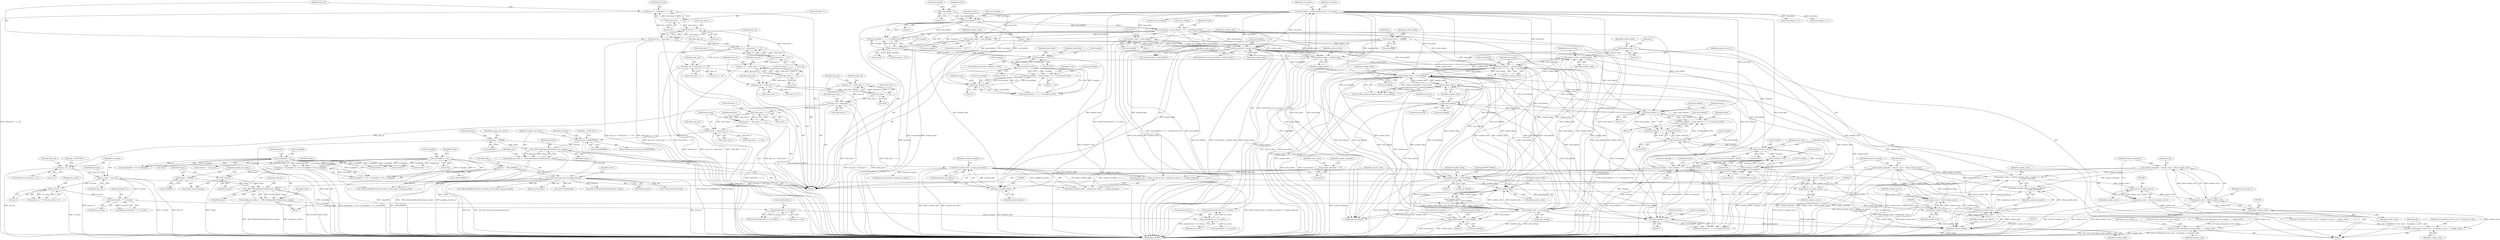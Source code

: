 digraph "0_wildmidi_660b513d99bced8783a4a5984ac2f742c74ebbdd_1@API" {
"1001086" [label="(Call,sample_remainder = sample_count_f - (float) sample_count)"];
"1001088" [label="(Call,sample_count_f - (float) sample_count)"];
"1001083" [label="(Call,(uint32_t) sample_count_f)"];
"1001072" [label="(Call,sample_count_f = (((float) smallest_delta * samples_per_delta_f)\n                              + sample_remainder))"];
"1001075" [label="(Call,(float) smallest_delta * samples_per_delta_f)"];
"1001076" [label="(Call,(float) smallest_delta)"];
"1001054" [label="(Call,!smallest_delta)"];
"1001056" [label="(Call,smallest_delta > track_delta[i])"];
"1001048" [label="(Call,!track_delta[i])"];
"1000410" [label="(Call,track_delta = malloc(sizeof(uint32_t) * no_tracks))"];
"1000412" [label="(Call,malloc(sizeof(uint32_t) * no_tracks))"];
"1000413" [label="(Call,sizeof(uint32_t) * no_tracks)"];
"1000406" [label="(Call,sizeof(uint32_t) * no_tracks)"];
"1000399" [label="(Call,sizeof(uint8_t *) * no_tracks)"];
"1000337" [label="(Call,no_tracks = tmp_val)"];
"1000325" [label="(Call,tmp_val < 1)"];
"1000316" [label="(Call,tmp_val |= *midi_data++)"];
"1000309" [label="(Call,tmp_val = *midi_data++ << 8)"];
"1000311" [label="(Call,*midi_data++ << 8)"];
"1000285" [label="(Call,tmp_val |= *midi_data++)"];
"1000278" [label="(Call,tmp_val = *midi_data++ << 8)"];
"1000280" [label="(Call,*midi_data++ << 8)"];
"1000257" [label="(Call,tmp_val |= *midi_data++)"];
"1000250" [label="(Call,tmp_val |= *midi_data++ << 8)"];
"1000243" [label="(Call,tmp_val |= *midi_data++ << 16)"];
"1000236" [label="(Call,tmp_val = *midi_data++ << 24)"];
"1000238" [label="(Call,*midi_data++ << 24)"];
"1000245" [label="(Call,*midi_data++ << 16)"];
"1000252" [label="(Call,*midi_data++ << 8)"];
"1000345" [label="(Call,no_tracks > 1)"];
"1001024" [label="(Call,track_delta[i] = (track_delta[i] << 7) + (*tracks[i] & 0x7F))"];
"1001029" [label="(Call,track_delta[i] << 7)"];
"1000754" [label="(Call,track_delta[i] -= subtract_delta)"];
"1000677" [label="(Call,subtract_delta = smallest_delta)"];
"1000661" [label="(Call,smallest_delta = track_delta[i])"];
"1000655" [label="(Call,track_delta[i] < smallest_delta)"];
"1000625" [label="(Call,track_delta[i] = (track_delta[i] << 7) + (*tracks[i] & 0x7F))"];
"1000630" [label="(Call,track_delta[i] << 7)"];
"1000588" [label="(Call,track_delta[i] = 0)"];
"1000601" [label="(Call,track_delta[i] = (track_delta[i] << 7) + (*tracks[i] & 0x7F))"];
"1000606" [label="(Call,track_delta[i] << 7)"];
"1000611" [label="(Call,*tracks[i] & 0x7F)"];
"1000594" [label="(Call,*tracks[i] > 0x7F)"];
"1000635" [label="(Call,*tracks[i] & 0x7F)"];
"1000431" [label="(Call,smallest_delta = 0xffffffff)"];
"1000672" [label="(Call,smallest_delta = track_delta[i])"];
"1001069" [label="(Call,subtract_delta = smallest_delta)"];
"1001062" [label="(Call,smallest_delta = track_delta[i])"];
"1000981" [label="(Call,track_delta[i] = (track_delta[i] << 7) + (*tracks[i] & 0x7F))"];
"1000986" [label="(Call,track_delta[i] << 7)"];
"1000768" [label="(Call,smallest_delta > track_delta[i])"];
"1000766" [label="(Call,!smallest_delta)"];
"1000731" [label="(Call,smallest_delta = 0)"];
"1000774" [label="(Call,smallest_delta = track_delta[i])"];
"1000991" [label="(Call,*tracks[i] & 0x7F)"];
"1000966" [label="(Call,*tracks[i] > 0x7f)"];
"1001034" [label="(Call,*tracks[i] & 0x7F)"];
"1001005" [label="(Call,*tracks[i] > 0x7f)"];
"1000683" [label="(Call,(float) smallest_delta * samples_per_delta_f)"];
"1000684" [label="(Call,(float) smallest_delta)"];
"1000385" [label="(Call,samples_per_delta_f = _WM_GetSamplesPerTick(divisions, tempo))"];
"1000387" [label="(Call,_WM_GetSamplesPerTick(divisions, tempo))"];
"1000373" [label="(Call,divisions & 0x00008000)"];
"1000364" [label="(Call,divisions |= *midi_data++)"];
"1000357" [label="(Call,divisions = *midi_data++ << 8)"];
"1000359" [label="(Call,*midi_data++ << 8)"];
"1000140" [label="(Call,tempo = 500000)"];
"1000950" [label="(Call,samples_per_delta_f = _WM_GetSamplesPerTick(divisions, tempo))"];
"1000952" [label="(Call,_WM_GetSamplesPerTick(divisions, tempo))"];
"1000393" [label="(Call,_WM_midi_setup_divisions(mdi,divisions))"];
"1000390" [label="(Call,mdi = _WM_initMDI())"];
"1000945" [label="(Call,!tempo)"];
"1000921" [label="(Call,tempo = (tracks[i][3] << 16) + (tracks[i][4] << 8)+ tracks[i][5])"];
"1000924" [label="(Call,tracks[i][3] << 16)"];
"1000932" [label="(Call,tracks[i][4] << 8)"];
"1000947" [label="(Call,tempo = 500000)"];
"1000694" [label="(Call,sample_remainder = sample_count_f - (float) sample_count)"];
"1000696" [label="(Call,sample_count_f - (float) sample_count)"];
"1000691" [label="(Call,(uint32_t) sample_count_f)"];
"1000680" [label="(Call,sample_count_f = (((float) smallest_delta * samples_per_delta_f) + sample_remainder))"];
"1000156" [label="(Call,sample_remainder = 0.0)"];
"1000698" [label="(Call,(float) sample_count)"];
"1000689" [label="(Call,sample_count = (uint32_t) sample_count_f)"];
"1001086" [label="(Call,sample_remainder = sample_count_f - (float) sample_count)"];
"1001090" [label="(Call,(float) sample_count)"];
"1001081" [label="(Call,sample_count = (uint32_t) sample_count_f)"];
"1001074" [label="(Call,((float) smallest_delta * samples_per_delta_f)\n                              + sample_remainder)"];
"1001093" [label="(Call,mdi->events[mdi->event_count - 1].samples_to_next += sample_count)"];
"1001106" [label="(Call,mdi->extra_info.approx_total_samples += sample_count)"];
"1000697" [label="(Identifier,sample_count_f)"];
"1000678" [label="(Identifier,subtract_delta)"];
"1000611" [label="(Call,*tracks[i] & 0x7F)"];
"1000263" [label="(Identifier,midi_size)"];
"1000780" [label="(ControlStructure,do)"];
"1000612" [label="(Call,*tracks[i])"];
"1001054" [label="(Call,!smallest_delta)"];
"1000249" [label="(Literal,16)"];
"1001005" [label="(Call,*tracks[i] > 0x7f)"];
"1000245" [label="(Call,*midi_data++ << 16)"];
"1000357" [label="(Call,divisions = *midi_data++ << 8)"];
"1000673" [label="(Identifier,smallest_delta)"];
"1000156" [label="(Call,sample_remainder = 0.0)"];
"1000393" [label="(Call,_WM_midi_setup_divisions(mdi,divisions))"];
"1001112" [label="(Identifier,sample_count)"];
"1000655" [label="(Call,track_delta[i] < smallest_delta)"];
"1000378" [label="(Identifier,__FUNCTION__)"];
"1001147" [label="(Call,_WM_SetupMidiEvent(mdi, tracks[i], track_size[i], running_event[i]))"];
"1000392" [label="(Call,_WM_initMDI())"];
"1000257" [label="(Call,tmp_val |= *midi_data++)"];
"1000250" [label="(Call,tmp_val |= *midi_data++ << 8)"];
"1000954" [label="(Identifier,tempo)"];
"1000946" [label="(Identifier,tempo)"];
"1000686" [label="(Identifier,smallest_delta)"];
"1000950" [label="(Call,samples_per_delta_f = _WM_GetSamplesPerTick(divisions, tempo))"];
"1000280" [label="(Call,*midi_data++ << 8)"];
"1000923" [label="(Call,(tracks[i][3] << 16) + (tracks[i][4] << 8)+ tracks[i][5])"];
"1000406" [label="(Call,sizeof(uint32_t) * no_tracks)"];
"1001056" [label="(Call,smallest_delta > track_delta[i])"];
"1001083" [label="(Call,(uint32_t) sample_count_f)"];
"1000266" [label="(Call,tmp_val != 6)"];
"1000682" [label="(Call,((float) smallest_delta * samples_per_delta_f) + sample_remainder)"];
"1000360" [label="(Call,*midi_data++)"];
"1000394" [label="(Identifier,mdi)"];
"1000931" [label="(Call,(tracks[i][4] << 8)+ tracks[i][5])"];
"1000654" [label="(ControlStructure,if (track_delta[i] < smallest_delta))"];
"1001527" [label="(Return,return (mdi);)"];
"1001080" [label="(Identifier,sample_remainder)"];
"1000656" [label="(Call,track_delta[i])"];
"1001085" [label="(Identifier,sample_count_f)"];
"1000291" [label="(Identifier,midi_size)"];
"1000941" [label="(Identifier,tracks)"];
"1000992" [label="(Call,*tracks[i])"];
"1000691" [label="(Call,(uint32_t) sample_count_f)"];
"1000281" [label="(Call,*midi_data++)"];
"1000625" [label="(Call,track_delta[i] = (track_delta[i] << 7) + (*tracks[i] & 0x7F))"];
"1000605" [label="(Call,(track_delta[i] << 7) + (*tracks[i] & 0x7F))"];
"1000610" [label="(Literal,7)"];
"1000407" [label="(Call,sizeof(uint32_t))"];
"1000698" [label="(Call,(float) sample_count)"];
"1000345" [label="(Call,no_tracks > 1)"];
"1000391" [label="(Identifier,mdi)"];
"1000390" [label="(Call,mdi = _WM_initMDI())"];
"1000689" [label="(Call,sample_count = (uint32_t) sample_count_f)"];
"1000398" [label="(Call,malloc(sizeof(uint8_t *) * no_tracks))"];
"1001058" [label="(Call,track_delta[i])"];
"1000312" [label="(Call,*midi_data++)"];
"1001385" [label="(Call,track_delta[i] << 7)"];
"1000410" [label="(Call,track_delta = malloc(sizeof(uint32_t) * no_tracks))"];
"1000239" [label="(Call,*midi_data++)"];
"1000966" [label="(Call,*tracks[i] > 0x7f)"];
"1000994" [label="(Identifier,tracks)"];
"1000278" [label="(Call,tmp_val = *midi_data++ << 8)"];
"1000614" [label="(Identifier,tracks)"];
"1000366" [label="(Call,*midi_data++)"];
"1000930" [label="(Literal,16)"];
"1001106" [label="(Call,mdi->extra_info.approx_total_samples += sample_count)"];
"1001049" [label="(Call,track_delta[i])"];
"1000677" [label="(Call,subtract_delta = smallest_delta)"];
"1001076" [label="(Call,(float) smallest_delta)"];
"1000327" [label="(Literal,1)"];
"1001053" [label="(Call,(!smallest_delta) || (smallest_delta > track_delta[i]))"];
"1000663" [label="(Call,track_delta[i])"];
"1001069" [label="(Call,subtract_delta = smallest_delta)"];
"1000479" [label="(Call,*midi_data++ << 24)"];
"1001029" [label="(Call,track_delta[i] << 7)"];
"1000436" [label="(Identifier,i)"];
"1000982" [label="(Call,track_delta[i])"];
"1001070" [label="(Identifier,subtract_delta)"];
"1000594" [label="(Call,*tracks[i] > 0x7F)"];
"1001342" [label="(Call,track_delta[i] << 7)"];
"1000123" [label="(Block,)"];
"1000690" [label="(Identifier,sample_count)"];
"1000674" [label="(Call,track_delta[i])"];
"1000595" [label="(Call,*tracks[i])"];
"1000603" [label="(Identifier,track_delta)"];
"1000627" [label="(Identifier,track_delta)"];
"1000974" [label="(Block,)"];
"1000374" [label="(Identifier,divisions)"];
"1001092" [label="(Identifier,sample_count)"];
"1001407" [label="(Call,(float) track_delta[i] * samples_per_delta_f)"];
"1000755" [label="(Call,track_delta[i])"];
"1000991" [label="(Call,*tracks[i] & 0x7F)"];
"1000736" [label="(Identifier,i)"];
"1001010" [label="(Literal,0x7f)"];
"1000373" [label="(Call,divisions & 0x00008000)"];
"1000732" [label="(Identifier,smallest_delta)"];
"1000693" [label="(Identifier,sample_count_f)"];
"1000243" [label="(Call,tmp_val |= *midi_data++ << 16)"];
"1001087" [label="(Identifier,sample_remainder)"];
"1001082" [label="(Identifier,sample_count)"];
"1000142" [label="(Literal,500000)"];
"1000599" [label="(Literal,0x7F)"];
"1000294" [label="(Call,tmp_val > 2)"];
"1000679" [label="(Identifier,smallest_delta)"];
"1001040" [label="(Call,tracks[i]++)"];
"1000636" [label="(Call,*tracks[i])"];
"1000687" [label="(Identifier,samples_per_delta_f)"];
"1000978" [label="(Identifier,track_size)"];
"1000925" [label="(Call,tracks[i][3])"];
"1000635" [label="(Call,*tracks[i] & 0x7F)"];
"1000286" [label="(Identifier,tmp_val)"];
"1000986" [label="(Call,track_delta[i] << 7)"];
"1000973" [label="(ControlStructure,do)"];
"1000784" [label="(Call,_WM_SetupMidiEvent(mdi, tracks[i], track_size[i], running_event[i]))"];
"1001515" [label="(Call,free(track_delta))"];
"1000339" [label="(Identifier,tmp_val)"];
"1000236" [label="(Call,tmp_val = *midi_data++ << 24)"];
"1000660" [label="(Block,)"];
"1000140" [label="(Call,tempo = 500000)"];
"1000944" [label="(ControlStructure,if (!tempo))"];
"1000418" [label="(Identifier,track_end)"];
"1001086" [label="(Call,sample_remainder = sample_count_f - (float) sample_count)"];
"1000309" [label="(Call,tmp_val = *midi_data++ << 8)"];
"1000681" [label="(Identifier,sample_count_f)"];
"1001105" [label="(Identifier,sample_count)"];
"1001107" [label="(Call,mdi->extra_info.approx_total_samples)"];
"1001097" [label="(Identifier,mdi)"];
"1001408" [label="(Call,(float) track_delta[i])"];
"1000761" [label="(Identifier,track_delta)"];
"1000364" [label="(Call,divisions |= *midi_data++)"];
"1001039" [label="(Literal,0x7F)"];
"1001533" [label="(MethodReturn,RET)"];
"1000714" [label="(Call,mdi->extra_info.approx_total_samples += sample_count)"];
"1000318" [label="(Call,*midi_data++)"];
"1000412" [label="(Call,malloc(sizeof(uint32_t) * no_tracks))"];
"1000971" [label="(Literal,0x7f)"];
"1000767" [label="(Identifier,smallest_delta)"];
"1000363" [label="(Literal,8)"];
"1000432" [label="(Identifier,smallest_delta)"];
"1000411" [label="(Identifier,track_delta)"];
"1000731" [label="(Call,smallest_delta = 0)"];
"1000359" [label="(Call,*midi_data++ << 8)"];
"1000346" [label="(Identifier,no_tracks)"];
"1001064" [label="(Call,track_delta[i])"];
"1000769" [label="(Identifier,smallest_delta)"];
"1000588" [label="(Call,track_delta[i] = 0)"];
"1001014" [label="(Identifier,track_size)"];
"1000399" [label="(Call,sizeof(uint8_t *) * no_tracks)"];
"1000284" [label="(Literal,8)"];
"1000141" [label="(Identifier,tempo)"];
"1000597" [label="(Identifier,tracks)"];
"1000343" [label="(Identifier,midi_type)"];
"1000375" [label="(Literal,0x00008000)"];
"1000933" [label="(Call,tracks[i][4])"];
"1000287" [label="(Call,*midi_data++)"];
"1000965" [label="(ControlStructure,if (*tracks[i] > 0x7f))"];
"1000259" [label="(Call,*midi_data++)"];
"1000770" [label="(Call,track_delta[i])"];
"1001529" [label="(Call,_WM_freeMDI(mdi))"];
"1000643" [label="(Identifier,tracks)"];
"1001024" [label="(Call,track_delta[i] = (track_delta[i] << 7) + (*tracks[i] & 0x7F))"];
"1001078" [label="(Identifier,smallest_delta)"];
"1000244" [label="(Identifier,tmp_val)"];
"1000237" [label="(Identifier,tmp_val)"];
"1000662" [label="(Identifier,smallest_delta)"];
"1000387" [label="(Call,_WM_GetSamplesPerTick(divisions, tempo))"];
"1000634" [label="(Literal,7)"];
"1000251" [label="(Identifier,tmp_val)"];
"1001303" [label="(Call,_WM_GetSamplesPerTick(divisions, tempo))"];
"1000630" [label="(Call,track_delta[i] << 7)"];
"1000948" [label="(Identifier,tempo)"];
"1000324" [label="(ControlStructure,if (tmp_val < 1))"];
"1001089" [label="(Identifier,sample_count_f)"];
"1000981" [label="(Call,track_delta[i] = (track_delta[i] << 7) + (*tracks[i] & 0x7F))"];
"1000589" [label="(Call,track_delta[i])"];
"1000921" [label="(Call,tempo = (tracks[i][3] << 16) + (tracks[i][4] << 8)+ tracks[i][5])"];
"1000949" [label="(Literal,500000)"];
"1000157" [label="(Identifier,sample_remainder)"];
"1001025" [label="(Call,track_delta[i])"];
"1001055" [label="(Identifier,smallest_delta)"];
"1000999" [label="(Identifier,tracks)"];
"1000370" [label="(Identifier,midi_size)"];
"1000158" [label="(Literal,0.0)"];
"1000311" [label="(Call,*midi_data++ << 8)"];
"1000773" [label="(Block,)"];
"1000774" [label="(Call,smallest_delta = track_delta[i])"];
"1000947" [label="(Call,tempo = 500000)"];
"1000413" [label="(Call,sizeof(uint32_t) * no_tracks)"];
"1000606" [label="(Call,track_delta[i] << 7)"];
"1000315" [label="(Literal,8)"];
"1000279" [label="(Identifier,tmp_val)"];
"1000317" [label="(Identifier,tmp_val)"];
"1001030" [label="(Call,track_delta[i])"];
"1000753" [label="(Block,)"];
"1000619" [label="(Identifier,tracks)"];
"1000688" [label="(Identifier,sample_remainder)"];
"1000957" [label="(Identifier,tracks)"];
"1000395" [label="(Identifier,divisions)"];
"1000256" [label="(Literal,8)"];
"1000668" [label="(ControlStructure,if (i == 0))"];
"1000358" [label="(Identifier,divisions)"];
"1000938" [label="(Literal,8)"];
"1000338" [label="(Identifier,no_tracks)"];
"1000330" [label="(Identifier,__FUNCTION__)"];
"1000322" [label="(Identifier,midi_size)"];
"1000661" [label="(Call,smallest_delta = track_delta[i])"];
"1001042" [label="(Identifier,tracks)"];
"1000783" [label="(Identifier,setup_ret)"];
"1001075" [label="(Call,(float) smallest_delta * samples_per_delta_f)"];
"1000443" [label="(Block,)"];
"1000922" [label="(Identifier,tempo)"];
"1000600" [label="(Block,)"];
"1000310" [label="(Identifier,tmp_val)"];
"1001057" [label="(Identifier,smallest_delta)"];
"1000945" [label="(Call,!tempo)"];
"1001081" [label="(Call,sample_count = (uint32_t) sample_count_f)"];
"1000775" [label="(Identifier,smallest_delta)"];
"1000987" [label="(Call,track_delta[i])"];
"1000385" [label="(Call,samples_per_delta_f = _WM_GetSamplesPerTick(divisions, tempo))"];
"1000932" [label="(Call,tracks[i][4] << 8)"];
"1000700" [label="(Identifier,sample_count)"];
"1000758" [label="(Identifier,subtract_delta)"];
"1000325" [label="(Call,tmp_val < 1)"];
"1000626" [label="(Call,track_delta[i])"];
"1000431" [label="(Call,smallest_delta = 0xffffffff)"];
"1001322" [label="(Call,*tracks[i] > 0x7f)"];
"1000728" [label="(Identifier,end_of_tracks)"];
"1000409" [label="(Identifier,no_tracks)"];
"1000253" [label="(Call,*midi_data++)"];
"1000638" [label="(Identifier,tracks)"];
"1000695" [label="(Identifier,sample_remainder)"];
"1000388" [label="(Identifier,divisions)"];
"1000592" [label="(Literal,0)"];
"1000766" [label="(Call,!smallest_delta)"];
"1000680" [label="(Call,sample_count_f = (((float) smallest_delta * samples_per_delta_f) + sample_remainder))"];
"1001063" [label="(Identifier,smallest_delta)"];
"1000920" [label="(Block,)"];
"1000246" [label="(Call,*midi_data++)"];
"1000683" [label="(Call,(float) smallest_delta * samples_per_delta_f)"];
"1000953" [label="(Identifier,divisions)"];
"1000705" [label="(Identifier,mdi)"];
"1001072" [label="(Call,sample_count_f = (((float) smallest_delta * samples_per_delta_f)\n                              + sample_remainder))"];
"1000601" [label="(Call,track_delta[i] = (track_delta[i] << 7) + (*tracks[i] & 0x7F))"];
"1000397" [label="(Identifier,tracks)"];
"1000768" [label="(Call,smallest_delta > track_delta[i])"];
"1000779" [label="(ControlStructure,continue;)"];
"1000781" [label="(Block,)"];
"1000607" [label="(Call,track_delta[i])"];
"1000765" [label="(Call,(!smallest_delta)\n                             || (smallest_delta > track_delta[i]))"];
"1000326" [label="(Identifier,tmp_val)"];
"1001006" [label="(Call,*tracks[i])"];
"1000386" [label="(Identifier,samples_per_delta_f)"];
"1001034" [label="(Call,*tracks[i] & 0x7F)"];
"1001033" [label="(Literal,7)"];
"1000433" [label="(Literal,0xffffffff)"];
"1001071" [label="(Identifier,smallest_delta)"];
"1001035" [label="(Call,*tracks[i])"];
"1000365" [label="(Identifier,divisions)"];
"1000696" [label="(Call,sample_count_f - (float) sample_count)"];
"1000730" [label="(Block,)"];
"1001061" [label="(Block,)"];
"1000416" [label="(Identifier,no_tracks)"];
"1000924" [label="(Call,tracks[i][3] << 16)"];
"1000754" [label="(Call,track_delta[i] -= subtract_delta)"];
"1000967" [label="(Call,*tracks[i])"];
"1001448" [label="(Call,smallest_delta = track_delta[i])"];
"1000616" [label="(Literal,0x7F)"];
"1000935" [label="(Identifier,tracks)"];
"1000672" [label="(Call,smallest_delta = track_delta[i])"];
"1000402" [label="(Identifier,no_tracks)"];
"1001067" [label="(JumpTarget,NEXT_TRACK:)"];
"1000990" [label="(Literal,7)"];
"1000776" [label="(Call,track_delta[i])"];
"1000884" [label="(Call,tracks[i] += 3)"];
"1000955" [label="(Call,tracks[i] += setup_ret)"];
"1001079" [label="(Identifier,samples_per_delta_f)"];
"1000701" [label="(Call,mdi->events[mdi->event_count - 1].samples_to_next += sample_count)"];
"1000242" [label="(Literal,24)"];
"1001090" [label="(Call,(float) sample_count)"];
"1000602" [label="(Call,track_delta[i])"];
"1001088" [label="(Call,sample_count_f - (float) sample_count)"];
"1001109" [label="(Identifier,mdi)"];
"1001073" [label="(Identifier,sample_count_f)"];
"1001094" [label="(Call,mdi->events[mdi->event_count - 1].samples_to_next)"];
"1000258" [label="(Identifier,tmp_val)"];
"1000593" [label="(ControlStructure,while (*tracks[i] > 0x7F))"];
"1000389" [label="(Identifier,tempo)"];
"1000951" [label="(Identifier,samples_per_delta_f)"];
"1000372" [label="(ControlStructure,if (divisions & 0x00008000))"];
"1001028" [label="(Call,(track_delta[i] << 7) + (*tracks[i] & 0x7F))"];
"1000694" [label="(Call,sample_remainder = sample_count_f - (float) sample_count)"];
"1001508" [label="(Call,_WM_ResetToStart(mdi))"];
"1000341" [label="(Call,(midi_type == 0) && (no_tracks > 1))"];
"1000631" [label="(Call,track_delta[i])"];
"1000161" [label="(Identifier,sysex_store)"];
"1001093" [label="(Call,mdi->events[mdi->event_count - 1].samples_to_next += sample_count)"];
"1000952" [label="(Call,_WM_GetSamplesPerTick(divisions, tempo))"];
"1000238" [label="(Call,*midi_data++ << 24)"];
"1000733" [label="(Literal,0)"];
"1000400" [label="(Call,sizeof(uint8_t *))"];
"1000337" [label="(Call,no_tracks = tmp_val)"];
"1000347" [label="(Literal,1)"];
"1001062" [label="(Call,smallest_delta = track_delta[i])"];
"1000442" [label="(Identifier,i)"];
"1000985" [label="(Call,(track_delta[i] << 7) + (*tracks[i] & 0x7F))"];
"1000145" [label="(Identifier,samples_per_delta_f)"];
"1000414" [label="(Call,sizeof(uint32_t))"];
"1000316" [label="(Call,tmp_val |= *midi_data++)"];
"1000285" [label="(Call,tmp_val |= *midi_data++)"];
"1000252" [label="(Call,*midi_data++ << 8)"];
"1001048" [label="(Call,!track_delta[i])"];
"1000997" [label="(Call,tracks[i]++)"];
"1001074" [label="(Call,((float) smallest_delta * samples_per_delta_f)\n                              + sample_remainder)"];
"1001037" [label="(Identifier,tracks)"];
"1000684" [label="(Call,(float) smallest_delta)"];
"1000640" [label="(Literal,0x7F)"];
"1000996" [label="(Literal,0x7F)"];
"1000629" [label="(Call,(track_delta[i] << 7) + (*tracks[i] & 0x7F))"];
"1000420" [label="(Call,sizeof(uint8_t) * no_tracks)"];
"1000659" [label="(Identifier,smallest_delta)"];
"1000405" [label="(Call,malloc(sizeof(uint32_t) * no_tracks))"];
"1001086" -> "1000730"  [label="AST: "];
"1001086" -> "1001088"  [label="CFG: "];
"1001087" -> "1001086"  [label="AST: "];
"1001088" -> "1001086"  [label="AST: "];
"1001097" -> "1001086"  [label="CFG: "];
"1001086" -> "1001533"  [label="DDG: sample_remainder"];
"1001086" -> "1001533"  [label="DDG: sample_count_f - (float) sample_count"];
"1001086" -> "1001072"  [label="DDG: sample_remainder"];
"1001086" -> "1001074"  [label="DDG: sample_remainder"];
"1001088" -> "1001086"  [label="DDG: sample_count_f"];
"1001088" -> "1001086"  [label="DDG: (float) sample_count"];
"1001088" -> "1001090"  [label="CFG: "];
"1001089" -> "1001088"  [label="AST: "];
"1001090" -> "1001088"  [label="AST: "];
"1001088" -> "1001533"  [label="DDG: sample_count_f"];
"1001088" -> "1001533"  [label="DDG: (float) sample_count"];
"1001083" -> "1001088"  [label="DDG: sample_count_f"];
"1001090" -> "1001088"  [label="DDG: sample_count"];
"1001083" -> "1001081"  [label="AST: "];
"1001083" -> "1001085"  [label="CFG: "];
"1001084" -> "1001083"  [label="AST: "];
"1001085" -> "1001083"  [label="AST: "];
"1001081" -> "1001083"  [label="CFG: "];
"1001083" -> "1001081"  [label="DDG: sample_count_f"];
"1001072" -> "1001083"  [label="DDG: sample_count_f"];
"1001072" -> "1000730"  [label="AST: "];
"1001072" -> "1001074"  [label="CFG: "];
"1001073" -> "1001072"  [label="AST: "];
"1001074" -> "1001072"  [label="AST: "];
"1001082" -> "1001072"  [label="CFG: "];
"1001072" -> "1001533"  [label="DDG: ((float) smallest_delta * samples_per_delta_f)\n                              + sample_remainder"];
"1001075" -> "1001072"  [label="DDG: (float) smallest_delta"];
"1001075" -> "1001072"  [label="DDG: samples_per_delta_f"];
"1000694" -> "1001072"  [label="DDG: sample_remainder"];
"1001075" -> "1001074"  [label="AST: "];
"1001075" -> "1001079"  [label="CFG: "];
"1001076" -> "1001075"  [label="AST: "];
"1001079" -> "1001075"  [label="AST: "];
"1001080" -> "1001075"  [label="CFG: "];
"1001075" -> "1001533"  [label="DDG: (float) smallest_delta"];
"1001075" -> "1001533"  [label="DDG: samples_per_delta_f"];
"1001075" -> "1001074"  [label="DDG: (float) smallest_delta"];
"1001075" -> "1001074"  [label="DDG: samples_per_delta_f"];
"1001076" -> "1001075"  [label="DDG: smallest_delta"];
"1000683" -> "1001075"  [label="DDG: samples_per_delta_f"];
"1000950" -> "1001075"  [label="DDG: samples_per_delta_f"];
"1001076" -> "1001078"  [label="CFG: "];
"1001077" -> "1001076"  [label="AST: "];
"1001078" -> "1001076"  [label="AST: "];
"1001079" -> "1001076"  [label="CFG: "];
"1001076" -> "1001533"  [label="DDG: smallest_delta"];
"1001054" -> "1001076"  [label="DDG: smallest_delta"];
"1001056" -> "1001076"  [label="DDG: smallest_delta"];
"1001062" -> "1001076"  [label="DDG: smallest_delta"];
"1000731" -> "1001076"  [label="DDG: smallest_delta"];
"1000774" -> "1001076"  [label="DDG: smallest_delta"];
"1000766" -> "1001076"  [label="DDG: smallest_delta"];
"1000768" -> "1001076"  [label="DDG: smallest_delta"];
"1001054" -> "1001053"  [label="AST: "];
"1001054" -> "1001055"  [label="CFG: "];
"1001055" -> "1001054"  [label="AST: "];
"1001057" -> "1001054"  [label="CFG: "];
"1001053" -> "1001054"  [label="CFG: "];
"1001054" -> "1001533"  [label="DDG: smallest_delta"];
"1001054" -> "1000766"  [label="DDG: smallest_delta"];
"1001054" -> "1001053"  [label="DDG: smallest_delta"];
"1001056" -> "1001054"  [label="DDG: smallest_delta"];
"1001062" -> "1001054"  [label="DDG: smallest_delta"];
"1000731" -> "1001054"  [label="DDG: smallest_delta"];
"1000774" -> "1001054"  [label="DDG: smallest_delta"];
"1000766" -> "1001054"  [label="DDG: smallest_delta"];
"1000768" -> "1001054"  [label="DDG: smallest_delta"];
"1001054" -> "1001056"  [label="DDG: smallest_delta"];
"1001054" -> "1001069"  [label="DDG: smallest_delta"];
"1001056" -> "1001053"  [label="AST: "];
"1001056" -> "1001058"  [label="CFG: "];
"1001057" -> "1001056"  [label="AST: "];
"1001058" -> "1001056"  [label="AST: "];
"1001053" -> "1001056"  [label="CFG: "];
"1001056" -> "1001533"  [label="DDG: smallest_delta"];
"1001056" -> "1001533"  [label="DDG: track_delta[i]"];
"1001056" -> "1000754"  [label="DDG: track_delta[i]"];
"1001056" -> "1000766"  [label="DDG: smallest_delta"];
"1001056" -> "1000986"  [label="DDG: track_delta[i]"];
"1001056" -> "1001029"  [label="DDG: track_delta[i]"];
"1001056" -> "1001053"  [label="DDG: smallest_delta"];
"1001056" -> "1001053"  [label="DDG: track_delta[i]"];
"1001048" -> "1001056"  [label="DDG: track_delta[i]"];
"1000754" -> "1001056"  [label="DDG: track_delta[i]"];
"1000655" -> "1001056"  [label="DDG: track_delta[i]"];
"1000625" -> "1001056"  [label="DDG: track_delta[i]"];
"1000410" -> "1001056"  [label="DDG: track_delta"];
"1000981" -> "1001056"  [label="DDG: track_delta[i]"];
"1000768" -> "1001056"  [label="DDG: track_delta[i]"];
"1001056" -> "1001062"  [label="DDG: track_delta[i]"];
"1001056" -> "1001069"  [label="DDG: smallest_delta"];
"1001056" -> "1001515"  [label="DDG: track_delta[i]"];
"1001048" -> "1000780"  [label="AST: "];
"1001048" -> "1001049"  [label="CFG: "];
"1001049" -> "1001048"  [label="AST: "];
"1000783" -> "1001048"  [label="CFG: "];
"1001055" -> "1001048"  [label="CFG: "];
"1001048" -> "1001533"  [label="DDG: track_delta[i]"];
"1001048" -> "1001533"  [label="DDG: !track_delta[i]"];
"1001048" -> "1000754"  [label="DDG: track_delta[i]"];
"1001048" -> "1000986"  [label="DDG: track_delta[i]"];
"1001048" -> "1001029"  [label="DDG: track_delta[i]"];
"1000410" -> "1001048"  [label="DDG: track_delta"];
"1001024" -> "1001048"  [label="DDG: track_delta[i]"];
"1001048" -> "1001062"  [label="DDG: track_delta[i]"];
"1001048" -> "1001515"  [label="DDG: track_delta[i]"];
"1000410" -> "1000123"  [label="AST: "];
"1000410" -> "1000412"  [label="CFG: "];
"1000411" -> "1000410"  [label="AST: "];
"1000412" -> "1000410"  [label="AST: "];
"1000418" -> "1000410"  [label="CFG: "];
"1000410" -> "1001533"  [label="DDG: malloc(sizeof(uint32_t) * no_tracks)"];
"1000412" -> "1000410"  [label="DDG: sizeof(uint32_t) * no_tracks"];
"1000410" -> "1000606"  [label="DDG: track_delta"];
"1000410" -> "1000630"  [label="DDG: track_delta"];
"1000410" -> "1000655"  [label="DDG: track_delta"];
"1000410" -> "1000661"  [label="DDG: track_delta"];
"1000410" -> "1000672"  [label="DDG: track_delta"];
"1000410" -> "1000754"  [label="DDG: track_delta"];
"1000410" -> "1000768"  [label="DDG: track_delta"];
"1000410" -> "1000774"  [label="DDG: track_delta"];
"1000410" -> "1000986"  [label="DDG: track_delta"];
"1000410" -> "1001029"  [label="DDG: track_delta"];
"1000410" -> "1001062"  [label="DDG: track_delta"];
"1000410" -> "1001342"  [label="DDG: track_delta"];
"1000410" -> "1001385"  [label="DDG: track_delta"];
"1000410" -> "1001408"  [label="DDG: track_delta"];
"1000410" -> "1001448"  [label="DDG: track_delta"];
"1000410" -> "1001515"  [label="DDG: track_delta"];
"1000412" -> "1000413"  [label="CFG: "];
"1000413" -> "1000412"  [label="AST: "];
"1000412" -> "1001533"  [label="DDG: sizeof(uint32_t) * no_tracks"];
"1000413" -> "1000412"  [label="DDG: no_tracks"];
"1000413" -> "1000416"  [label="CFG: "];
"1000414" -> "1000413"  [label="AST: "];
"1000416" -> "1000413"  [label="AST: "];
"1000406" -> "1000413"  [label="DDG: no_tracks"];
"1000413" -> "1000420"  [label="DDG: no_tracks"];
"1000406" -> "1000405"  [label="AST: "];
"1000406" -> "1000409"  [label="CFG: "];
"1000407" -> "1000406"  [label="AST: "];
"1000409" -> "1000406"  [label="AST: "];
"1000405" -> "1000406"  [label="CFG: "];
"1000406" -> "1000405"  [label="DDG: no_tracks"];
"1000399" -> "1000406"  [label="DDG: no_tracks"];
"1000399" -> "1000398"  [label="AST: "];
"1000399" -> "1000402"  [label="CFG: "];
"1000400" -> "1000399"  [label="AST: "];
"1000402" -> "1000399"  [label="AST: "];
"1000398" -> "1000399"  [label="CFG: "];
"1000399" -> "1000398"  [label="DDG: no_tracks"];
"1000337" -> "1000399"  [label="DDG: no_tracks"];
"1000345" -> "1000399"  [label="DDG: no_tracks"];
"1000337" -> "1000123"  [label="AST: "];
"1000337" -> "1000339"  [label="CFG: "];
"1000338" -> "1000337"  [label="AST: "];
"1000339" -> "1000337"  [label="AST: "];
"1000343" -> "1000337"  [label="CFG: "];
"1000337" -> "1001533"  [label="DDG: tmp_val"];
"1000337" -> "1001533"  [label="DDG: no_tracks"];
"1000325" -> "1000337"  [label="DDG: tmp_val"];
"1000337" -> "1000345"  [label="DDG: no_tracks"];
"1000325" -> "1000324"  [label="AST: "];
"1000325" -> "1000327"  [label="CFG: "];
"1000326" -> "1000325"  [label="AST: "];
"1000327" -> "1000325"  [label="AST: "];
"1000330" -> "1000325"  [label="CFG: "];
"1000338" -> "1000325"  [label="CFG: "];
"1000325" -> "1001533"  [label="DDG: tmp_val"];
"1000325" -> "1001533"  [label="DDG: tmp_val < 1"];
"1000316" -> "1000325"  [label="DDG: tmp_val"];
"1000316" -> "1000123"  [label="AST: "];
"1000316" -> "1000318"  [label="CFG: "];
"1000317" -> "1000316"  [label="AST: "];
"1000318" -> "1000316"  [label="AST: "];
"1000322" -> "1000316"  [label="CFG: "];
"1000316" -> "1001533"  [label="DDG: *midi_data++"];
"1000316" -> "1001533"  [label="DDG: tmp_val |= *midi_data++"];
"1000309" -> "1000316"  [label="DDG: tmp_val"];
"1000311" -> "1000316"  [label="DDG: *midi_data++"];
"1000316" -> "1000359"  [label="DDG: *midi_data++"];
"1000309" -> "1000123"  [label="AST: "];
"1000309" -> "1000311"  [label="CFG: "];
"1000310" -> "1000309"  [label="AST: "];
"1000311" -> "1000309"  [label="AST: "];
"1000317" -> "1000309"  [label="CFG: "];
"1000309" -> "1001533"  [label="DDG: *midi_data++ << 8"];
"1000311" -> "1000309"  [label="DDG: *midi_data++"];
"1000311" -> "1000309"  [label="DDG: 8"];
"1000311" -> "1000315"  [label="CFG: "];
"1000312" -> "1000311"  [label="AST: "];
"1000315" -> "1000311"  [label="AST: "];
"1000285" -> "1000311"  [label="DDG: *midi_data++"];
"1000285" -> "1000123"  [label="AST: "];
"1000285" -> "1000287"  [label="CFG: "];
"1000286" -> "1000285"  [label="AST: "];
"1000287" -> "1000285"  [label="AST: "];
"1000291" -> "1000285"  [label="CFG: "];
"1000285" -> "1001533"  [label="DDG: tmp_val |= *midi_data++"];
"1000285" -> "1001533"  [label="DDG: *midi_data++"];
"1000278" -> "1000285"  [label="DDG: tmp_val"];
"1000280" -> "1000285"  [label="DDG: *midi_data++"];
"1000285" -> "1000294"  [label="DDG: tmp_val"];
"1000278" -> "1000123"  [label="AST: "];
"1000278" -> "1000280"  [label="CFG: "];
"1000279" -> "1000278"  [label="AST: "];
"1000280" -> "1000278"  [label="AST: "];
"1000286" -> "1000278"  [label="CFG: "];
"1000278" -> "1001533"  [label="DDG: *midi_data++ << 8"];
"1000280" -> "1000278"  [label="DDG: *midi_data++"];
"1000280" -> "1000278"  [label="DDG: 8"];
"1000280" -> "1000284"  [label="CFG: "];
"1000281" -> "1000280"  [label="AST: "];
"1000284" -> "1000280"  [label="AST: "];
"1000257" -> "1000280"  [label="DDG: *midi_data++"];
"1000257" -> "1000123"  [label="AST: "];
"1000257" -> "1000259"  [label="CFG: "];
"1000258" -> "1000257"  [label="AST: "];
"1000259" -> "1000257"  [label="AST: "];
"1000263" -> "1000257"  [label="CFG: "];
"1000257" -> "1001533"  [label="DDG: *midi_data++"];
"1000257" -> "1001533"  [label="DDG: tmp_val |= *midi_data++"];
"1000250" -> "1000257"  [label="DDG: tmp_val"];
"1000252" -> "1000257"  [label="DDG: *midi_data++"];
"1000257" -> "1000266"  [label="DDG: tmp_val"];
"1000250" -> "1000123"  [label="AST: "];
"1000250" -> "1000252"  [label="CFG: "];
"1000251" -> "1000250"  [label="AST: "];
"1000252" -> "1000250"  [label="AST: "];
"1000258" -> "1000250"  [label="CFG: "];
"1000250" -> "1001533"  [label="DDG: *midi_data++ << 8"];
"1000250" -> "1001533"  [label="DDG: tmp_val |= *midi_data++ << 8"];
"1000243" -> "1000250"  [label="DDG: tmp_val"];
"1000252" -> "1000250"  [label="DDG: *midi_data++"];
"1000252" -> "1000250"  [label="DDG: 8"];
"1000243" -> "1000123"  [label="AST: "];
"1000243" -> "1000245"  [label="CFG: "];
"1000244" -> "1000243"  [label="AST: "];
"1000245" -> "1000243"  [label="AST: "];
"1000251" -> "1000243"  [label="CFG: "];
"1000243" -> "1001533"  [label="DDG: *midi_data++ << 16"];
"1000243" -> "1001533"  [label="DDG: tmp_val |= *midi_data++ << 16"];
"1000236" -> "1000243"  [label="DDG: tmp_val"];
"1000245" -> "1000243"  [label="DDG: *midi_data++"];
"1000245" -> "1000243"  [label="DDG: 16"];
"1000236" -> "1000123"  [label="AST: "];
"1000236" -> "1000238"  [label="CFG: "];
"1000237" -> "1000236"  [label="AST: "];
"1000238" -> "1000236"  [label="AST: "];
"1000244" -> "1000236"  [label="CFG: "];
"1000236" -> "1001533"  [label="DDG: *midi_data++ << 24"];
"1000238" -> "1000236"  [label="DDG: *midi_data++"];
"1000238" -> "1000236"  [label="DDG: 24"];
"1000238" -> "1000242"  [label="CFG: "];
"1000239" -> "1000238"  [label="AST: "];
"1000242" -> "1000238"  [label="AST: "];
"1000238" -> "1000245"  [label="DDG: *midi_data++"];
"1000245" -> "1000249"  [label="CFG: "];
"1000246" -> "1000245"  [label="AST: "];
"1000249" -> "1000245"  [label="AST: "];
"1000245" -> "1000252"  [label="DDG: *midi_data++"];
"1000252" -> "1000256"  [label="CFG: "];
"1000253" -> "1000252"  [label="AST: "];
"1000256" -> "1000252"  [label="AST: "];
"1000345" -> "1000341"  [label="AST: "];
"1000345" -> "1000347"  [label="CFG: "];
"1000346" -> "1000345"  [label="AST: "];
"1000347" -> "1000345"  [label="AST: "];
"1000341" -> "1000345"  [label="CFG: "];
"1000345" -> "1001533"  [label="DDG: no_tracks"];
"1000345" -> "1000341"  [label="DDG: no_tracks"];
"1000345" -> "1000341"  [label="DDG: 1"];
"1001024" -> "1000781"  [label="AST: "];
"1001024" -> "1001028"  [label="CFG: "];
"1001025" -> "1001024"  [label="AST: "];
"1001028" -> "1001024"  [label="AST: "];
"1001042" -> "1001024"  [label="CFG: "];
"1001024" -> "1001533"  [label="DDG: (track_delta[i] << 7) + (*tracks[i] & 0x7F)"];
"1001029" -> "1001024"  [label="DDG: track_delta[i]"];
"1001029" -> "1001024"  [label="DDG: 7"];
"1001034" -> "1001024"  [label="DDG: *tracks[i]"];
"1001034" -> "1001024"  [label="DDG: 0x7F"];
"1001029" -> "1001028"  [label="AST: "];
"1001029" -> "1001033"  [label="CFG: "];
"1001030" -> "1001029"  [label="AST: "];
"1001033" -> "1001029"  [label="AST: "];
"1001037" -> "1001029"  [label="CFG: "];
"1001029" -> "1001028"  [label="DDG: track_delta[i]"];
"1001029" -> "1001028"  [label="DDG: 7"];
"1000754" -> "1001029"  [label="DDG: track_delta[i]"];
"1000655" -> "1001029"  [label="DDG: track_delta[i]"];
"1000625" -> "1001029"  [label="DDG: track_delta[i]"];
"1000981" -> "1001029"  [label="DDG: track_delta[i]"];
"1000768" -> "1001029"  [label="DDG: track_delta[i]"];
"1000754" -> "1000753"  [label="AST: "];
"1000754" -> "1000758"  [label="CFG: "];
"1000755" -> "1000754"  [label="AST: "];
"1000758" -> "1000754"  [label="AST: "];
"1000761" -> "1000754"  [label="CFG: "];
"1000754" -> "1001533"  [label="DDG: subtract_delta"];
"1000754" -> "1001533"  [label="DDG: track_delta[i]"];
"1000677" -> "1000754"  [label="DDG: subtract_delta"];
"1001069" -> "1000754"  [label="DDG: subtract_delta"];
"1000655" -> "1000754"  [label="DDG: track_delta[i]"];
"1000625" -> "1000754"  [label="DDG: track_delta[i]"];
"1000981" -> "1000754"  [label="DDG: track_delta[i]"];
"1000768" -> "1000754"  [label="DDG: track_delta[i]"];
"1000754" -> "1000768"  [label="DDG: track_delta[i]"];
"1000754" -> "1000774"  [label="DDG: track_delta[i]"];
"1000754" -> "1000986"  [label="DDG: track_delta[i]"];
"1000754" -> "1001062"  [label="DDG: track_delta[i]"];
"1000754" -> "1001515"  [label="DDG: track_delta[i]"];
"1000677" -> "1000123"  [label="AST: "];
"1000677" -> "1000679"  [label="CFG: "];
"1000678" -> "1000677"  [label="AST: "];
"1000679" -> "1000677"  [label="AST: "];
"1000681" -> "1000677"  [label="CFG: "];
"1000677" -> "1001533"  [label="DDG: subtract_delta"];
"1000661" -> "1000677"  [label="DDG: smallest_delta"];
"1000431" -> "1000677"  [label="DDG: smallest_delta"];
"1000655" -> "1000677"  [label="DDG: smallest_delta"];
"1000672" -> "1000677"  [label="DDG: smallest_delta"];
"1000661" -> "1000660"  [label="AST: "];
"1000661" -> "1000663"  [label="CFG: "];
"1000662" -> "1000661"  [label="AST: "];
"1000663" -> "1000661"  [label="AST: "];
"1000442" -> "1000661"  [label="CFG: "];
"1000661" -> "1001533"  [label="DDG: track_delta[i]"];
"1000661" -> "1001533"  [label="DDG: smallest_delta"];
"1000661" -> "1000655"  [label="DDG: smallest_delta"];
"1000655" -> "1000661"  [label="DDG: track_delta[i]"];
"1000661" -> "1000684"  [label="DDG: smallest_delta"];
"1000655" -> "1000654"  [label="AST: "];
"1000655" -> "1000659"  [label="CFG: "];
"1000656" -> "1000655"  [label="AST: "];
"1000659" -> "1000655"  [label="AST: "];
"1000662" -> "1000655"  [label="CFG: "];
"1000442" -> "1000655"  [label="CFG: "];
"1000655" -> "1001533"  [label="DDG: track_delta[i]"];
"1000655" -> "1001533"  [label="DDG: track_delta[i] < smallest_delta"];
"1000655" -> "1001533"  [label="DDG: smallest_delta"];
"1000625" -> "1000655"  [label="DDG: track_delta[i]"];
"1000431" -> "1000655"  [label="DDG: smallest_delta"];
"1000672" -> "1000655"  [label="DDG: smallest_delta"];
"1000655" -> "1000684"  [label="DDG: smallest_delta"];
"1000655" -> "1000986"  [label="DDG: track_delta[i]"];
"1000655" -> "1001062"  [label="DDG: track_delta[i]"];
"1000655" -> "1001448"  [label="DDG: track_delta[i]"];
"1000655" -> "1001515"  [label="DDG: track_delta[i]"];
"1000625" -> "1000443"  [label="AST: "];
"1000625" -> "1000629"  [label="CFG: "];
"1000626" -> "1000625"  [label="AST: "];
"1000629" -> "1000625"  [label="AST: "];
"1000643" -> "1000625"  [label="CFG: "];
"1000625" -> "1001533"  [label="DDG: (track_delta[i] << 7) + (*tracks[i] & 0x7F)"];
"1000625" -> "1001533"  [label="DDG: track_delta[i]"];
"1000630" -> "1000625"  [label="DDG: track_delta[i]"];
"1000630" -> "1000625"  [label="DDG: 7"];
"1000635" -> "1000625"  [label="DDG: *tracks[i]"];
"1000635" -> "1000625"  [label="DDG: 0x7F"];
"1000625" -> "1000672"  [label="DDG: track_delta[i]"];
"1000625" -> "1000986"  [label="DDG: track_delta[i]"];
"1000625" -> "1001062"  [label="DDG: track_delta[i]"];
"1000625" -> "1001448"  [label="DDG: track_delta[i]"];
"1000625" -> "1001515"  [label="DDG: track_delta[i]"];
"1000630" -> "1000629"  [label="AST: "];
"1000630" -> "1000634"  [label="CFG: "];
"1000631" -> "1000630"  [label="AST: "];
"1000634" -> "1000630"  [label="AST: "];
"1000638" -> "1000630"  [label="CFG: "];
"1000630" -> "1000629"  [label="DDG: track_delta[i]"];
"1000630" -> "1000629"  [label="DDG: 7"];
"1000588" -> "1000630"  [label="DDG: track_delta[i]"];
"1000601" -> "1000630"  [label="DDG: track_delta[i]"];
"1000588" -> "1000443"  [label="AST: "];
"1000588" -> "1000592"  [label="CFG: "];
"1000589" -> "1000588"  [label="AST: "];
"1000592" -> "1000588"  [label="AST: "];
"1000597" -> "1000588"  [label="CFG: "];
"1000588" -> "1000606"  [label="DDG: track_delta[i]"];
"1000601" -> "1000600"  [label="AST: "];
"1000601" -> "1000605"  [label="CFG: "];
"1000602" -> "1000601"  [label="AST: "];
"1000605" -> "1000601"  [label="AST: "];
"1000619" -> "1000601"  [label="CFG: "];
"1000606" -> "1000601"  [label="DDG: track_delta[i]"];
"1000606" -> "1000601"  [label="DDG: 7"];
"1000611" -> "1000601"  [label="DDG: *tracks[i]"];
"1000611" -> "1000601"  [label="DDG: 0x7F"];
"1000601" -> "1000606"  [label="DDG: track_delta[i]"];
"1000606" -> "1000605"  [label="AST: "];
"1000606" -> "1000610"  [label="CFG: "];
"1000607" -> "1000606"  [label="AST: "];
"1000610" -> "1000606"  [label="AST: "];
"1000614" -> "1000606"  [label="CFG: "];
"1000606" -> "1000605"  [label="DDG: track_delta[i]"];
"1000606" -> "1000605"  [label="DDG: 7"];
"1000611" -> "1000605"  [label="AST: "];
"1000611" -> "1000616"  [label="CFG: "];
"1000612" -> "1000611"  [label="AST: "];
"1000616" -> "1000611"  [label="AST: "];
"1000605" -> "1000611"  [label="CFG: "];
"1000611" -> "1000594"  [label="DDG: *tracks[i]"];
"1000611" -> "1000605"  [label="DDG: *tracks[i]"];
"1000611" -> "1000605"  [label="DDG: 0x7F"];
"1000594" -> "1000611"  [label="DDG: *tracks[i]"];
"1000594" -> "1000593"  [label="AST: "];
"1000594" -> "1000599"  [label="CFG: "];
"1000595" -> "1000594"  [label="AST: "];
"1000599" -> "1000594"  [label="AST: "];
"1000603" -> "1000594"  [label="CFG: "];
"1000627" -> "1000594"  [label="CFG: "];
"1000594" -> "1001533"  [label="DDG: *tracks[i] > 0x7F"];
"1000635" -> "1000594"  [label="DDG: *tracks[i]"];
"1000594" -> "1000635"  [label="DDG: *tracks[i]"];
"1000635" -> "1000629"  [label="AST: "];
"1000635" -> "1000640"  [label="CFG: "];
"1000636" -> "1000635"  [label="AST: "];
"1000640" -> "1000635"  [label="AST: "];
"1000629" -> "1000635"  [label="CFG: "];
"1000635" -> "1001533"  [label="DDG: *tracks[i]"];
"1000635" -> "1000629"  [label="DDG: *tracks[i]"];
"1000635" -> "1000629"  [label="DDG: 0x7F"];
"1000635" -> "1000966"  [label="DDG: *tracks[i]"];
"1000635" -> "1001322"  [label="DDG: *tracks[i]"];
"1000431" -> "1000123"  [label="AST: "];
"1000431" -> "1000433"  [label="CFG: "];
"1000432" -> "1000431"  [label="AST: "];
"1000433" -> "1000431"  [label="AST: "];
"1000436" -> "1000431"  [label="CFG: "];
"1000431" -> "1001533"  [label="DDG: smallest_delta"];
"1000431" -> "1000684"  [label="DDG: smallest_delta"];
"1000672" -> "1000668"  [label="AST: "];
"1000672" -> "1000674"  [label="CFG: "];
"1000673" -> "1000672"  [label="AST: "];
"1000674" -> "1000672"  [label="AST: "];
"1000442" -> "1000672"  [label="CFG: "];
"1000672" -> "1001533"  [label="DDG: track_delta[i]"];
"1000672" -> "1001533"  [label="DDG: smallest_delta"];
"1000672" -> "1000684"  [label="DDG: smallest_delta"];
"1001069" -> "1000730"  [label="AST: "];
"1001069" -> "1001071"  [label="CFG: "];
"1001070" -> "1001069"  [label="AST: "];
"1001071" -> "1001069"  [label="AST: "];
"1001073" -> "1001069"  [label="CFG: "];
"1001069" -> "1001533"  [label="DDG: subtract_delta"];
"1001062" -> "1001069"  [label="DDG: smallest_delta"];
"1000731" -> "1001069"  [label="DDG: smallest_delta"];
"1000774" -> "1001069"  [label="DDG: smallest_delta"];
"1000766" -> "1001069"  [label="DDG: smallest_delta"];
"1000768" -> "1001069"  [label="DDG: smallest_delta"];
"1001062" -> "1001061"  [label="AST: "];
"1001062" -> "1001064"  [label="CFG: "];
"1001063" -> "1001062"  [label="AST: "];
"1001064" -> "1001062"  [label="AST: "];
"1001067" -> "1001062"  [label="CFG: "];
"1001062" -> "1001533"  [label="DDG: track_delta[i]"];
"1001062" -> "1001533"  [label="DDG: smallest_delta"];
"1001062" -> "1000766"  [label="DDG: smallest_delta"];
"1000981" -> "1001062"  [label="DDG: track_delta[i]"];
"1000768" -> "1001062"  [label="DDG: track_delta[i]"];
"1000981" -> "1000974"  [label="AST: "];
"1000981" -> "1000985"  [label="CFG: "];
"1000982" -> "1000981"  [label="AST: "];
"1000985" -> "1000981"  [label="AST: "];
"1000999" -> "1000981"  [label="CFG: "];
"1000981" -> "1001533"  [label="DDG: track_delta[i]"];
"1000981" -> "1001533"  [label="DDG: (track_delta[i] << 7) + (*tracks[i] & 0x7F)"];
"1000986" -> "1000981"  [label="DDG: track_delta[i]"];
"1000986" -> "1000981"  [label="DDG: 7"];
"1000991" -> "1000981"  [label="DDG: *tracks[i]"];
"1000991" -> "1000981"  [label="DDG: 0x7F"];
"1000981" -> "1000986"  [label="DDG: track_delta[i]"];
"1000981" -> "1001515"  [label="DDG: track_delta[i]"];
"1000986" -> "1000985"  [label="AST: "];
"1000986" -> "1000990"  [label="CFG: "];
"1000987" -> "1000986"  [label="AST: "];
"1000990" -> "1000986"  [label="AST: "];
"1000994" -> "1000986"  [label="CFG: "];
"1000986" -> "1000985"  [label="DDG: track_delta[i]"];
"1000986" -> "1000985"  [label="DDG: 7"];
"1000768" -> "1000986"  [label="DDG: track_delta[i]"];
"1000768" -> "1000765"  [label="AST: "];
"1000768" -> "1000770"  [label="CFG: "];
"1000769" -> "1000768"  [label="AST: "];
"1000770" -> "1000768"  [label="AST: "];
"1000765" -> "1000768"  [label="CFG: "];
"1000768" -> "1001533"  [label="DDG: smallest_delta"];
"1000768" -> "1001533"  [label="DDG: track_delta[i]"];
"1000768" -> "1000766"  [label="DDG: smallest_delta"];
"1000768" -> "1000765"  [label="DDG: smallest_delta"];
"1000768" -> "1000765"  [label="DDG: track_delta[i]"];
"1000766" -> "1000768"  [label="DDG: smallest_delta"];
"1000768" -> "1000774"  [label="DDG: track_delta[i]"];
"1000768" -> "1001515"  [label="DDG: track_delta[i]"];
"1000766" -> "1000765"  [label="AST: "];
"1000766" -> "1000767"  [label="CFG: "];
"1000767" -> "1000766"  [label="AST: "];
"1000769" -> "1000766"  [label="CFG: "];
"1000765" -> "1000766"  [label="CFG: "];
"1000766" -> "1001533"  [label="DDG: smallest_delta"];
"1000766" -> "1000765"  [label="DDG: smallest_delta"];
"1000731" -> "1000766"  [label="DDG: smallest_delta"];
"1000774" -> "1000766"  [label="DDG: smallest_delta"];
"1000731" -> "1000730"  [label="AST: "];
"1000731" -> "1000733"  [label="CFG: "];
"1000732" -> "1000731"  [label="AST: "];
"1000733" -> "1000731"  [label="AST: "];
"1000736" -> "1000731"  [label="CFG: "];
"1000731" -> "1001533"  [label="DDG: smallest_delta"];
"1000774" -> "1000773"  [label="AST: "];
"1000774" -> "1000776"  [label="CFG: "];
"1000775" -> "1000774"  [label="AST: "];
"1000776" -> "1000774"  [label="AST: "];
"1000779" -> "1000774"  [label="CFG: "];
"1000774" -> "1001533"  [label="DDG: track_delta[i]"];
"1000774" -> "1001533"  [label="DDG: smallest_delta"];
"1000991" -> "1000985"  [label="AST: "];
"1000991" -> "1000996"  [label="CFG: "];
"1000992" -> "1000991"  [label="AST: "];
"1000996" -> "1000991"  [label="AST: "];
"1000985" -> "1000991"  [label="CFG: "];
"1000991" -> "1000985"  [label="DDG: *tracks[i]"];
"1000991" -> "1000985"  [label="DDG: 0x7F"];
"1000966" -> "1000991"  [label="DDG: *tracks[i]"];
"1001005" -> "1000991"  [label="DDG: *tracks[i]"];
"1000991" -> "1001005"  [label="DDG: *tracks[i]"];
"1000966" -> "1000965"  [label="AST: "];
"1000966" -> "1000971"  [label="CFG: "];
"1000967" -> "1000966"  [label="AST: "];
"1000971" -> "1000966"  [label="AST: "];
"1000978" -> "1000966"  [label="CFG: "];
"1001014" -> "1000966"  [label="CFG: "];
"1000966" -> "1001533"  [label="DDG: *tracks[i]"];
"1000966" -> "1001533"  [label="DDG: *tracks[i] > 0x7f"];
"1001034" -> "1000966"  [label="DDG: *tracks[i]"];
"1001005" -> "1000966"  [label="DDG: *tracks[i]"];
"1000966" -> "1001034"  [label="DDG: *tracks[i]"];
"1001034" -> "1001028"  [label="AST: "];
"1001034" -> "1001039"  [label="CFG: "];
"1001035" -> "1001034"  [label="AST: "];
"1001039" -> "1001034"  [label="AST: "];
"1001028" -> "1001034"  [label="CFG: "];
"1001034" -> "1001533"  [label="DDG: *tracks[i]"];
"1001034" -> "1001028"  [label="DDG: *tracks[i]"];
"1001034" -> "1001028"  [label="DDG: 0x7F"];
"1001005" -> "1001034"  [label="DDG: *tracks[i]"];
"1001005" -> "1000973"  [label="AST: "];
"1001005" -> "1001010"  [label="CFG: "];
"1001006" -> "1001005"  [label="AST: "];
"1001010" -> "1001005"  [label="AST: "];
"1000978" -> "1001005"  [label="CFG: "];
"1001014" -> "1001005"  [label="CFG: "];
"1001005" -> "1001533"  [label="DDG: *tracks[i] > 0x7f"];
"1001005" -> "1001533"  [label="DDG: *tracks[i]"];
"1000683" -> "1000682"  [label="AST: "];
"1000683" -> "1000687"  [label="CFG: "];
"1000684" -> "1000683"  [label="AST: "];
"1000687" -> "1000683"  [label="AST: "];
"1000688" -> "1000683"  [label="CFG: "];
"1000683" -> "1001533"  [label="DDG: (float) smallest_delta"];
"1000683" -> "1001533"  [label="DDG: samples_per_delta_f"];
"1000683" -> "1000680"  [label="DDG: (float) smallest_delta"];
"1000683" -> "1000680"  [label="DDG: samples_per_delta_f"];
"1000683" -> "1000682"  [label="DDG: (float) smallest_delta"];
"1000683" -> "1000682"  [label="DDG: samples_per_delta_f"];
"1000684" -> "1000683"  [label="DDG: smallest_delta"];
"1000385" -> "1000683"  [label="DDG: samples_per_delta_f"];
"1000683" -> "1001407"  [label="DDG: samples_per_delta_f"];
"1000684" -> "1000686"  [label="CFG: "];
"1000685" -> "1000684"  [label="AST: "];
"1000686" -> "1000684"  [label="AST: "];
"1000687" -> "1000684"  [label="CFG: "];
"1000684" -> "1001533"  [label="DDG: smallest_delta"];
"1000385" -> "1000123"  [label="AST: "];
"1000385" -> "1000387"  [label="CFG: "];
"1000386" -> "1000385"  [label="AST: "];
"1000387" -> "1000385"  [label="AST: "];
"1000391" -> "1000385"  [label="CFG: "];
"1000385" -> "1001533"  [label="DDG: _WM_GetSamplesPerTick(divisions, tempo)"];
"1000385" -> "1001533"  [label="DDG: samples_per_delta_f"];
"1000387" -> "1000385"  [label="DDG: divisions"];
"1000387" -> "1000385"  [label="DDG: tempo"];
"1000387" -> "1000389"  [label="CFG: "];
"1000388" -> "1000387"  [label="AST: "];
"1000389" -> "1000387"  [label="AST: "];
"1000387" -> "1001533"  [label="DDG: tempo"];
"1000373" -> "1000387"  [label="DDG: divisions"];
"1000140" -> "1000387"  [label="DDG: tempo"];
"1000387" -> "1000393"  [label="DDG: divisions"];
"1000373" -> "1000372"  [label="AST: "];
"1000373" -> "1000375"  [label="CFG: "];
"1000374" -> "1000373"  [label="AST: "];
"1000375" -> "1000373"  [label="AST: "];
"1000378" -> "1000373"  [label="CFG: "];
"1000386" -> "1000373"  [label="CFG: "];
"1000373" -> "1001533"  [label="DDG: divisions & 0x00008000"];
"1000373" -> "1001533"  [label="DDG: divisions"];
"1000364" -> "1000373"  [label="DDG: divisions"];
"1000364" -> "1000123"  [label="AST: "];
"1000364" -> "1000366"  [label="CFG: "];
"1000365" -> "1000364"  [label="AST: "];
"1000366" -> "1000364"  [label="AST: "];
"1000370" -> "1000364"  [label="CFG: "];
"1000364" -> "1001533"  [label="DDG: divisions |= *midi_data++"];
"1000364" -> "1001533"  [label="DDG: *midi_data++"];
"1000357" -> "1000364"  [label="DDG: divisions"];
"1000359" -> "1000364"  [label="DDG: *midi_data++"];
"1000364" -> "1000479"  [label="DDG: *midi_data++"];
"1000357" -> "1000123"  [label="AST: "];
"1000357" -> "1000359"  [label="CFG: "];
"1000358" -> "1000357"  [label="AST: "];
"1000359" -> "1000357"  [label="AST: "];
"1000365" -> "1000357"  [label="CFG: "];
"1000357" -> "1001533"  [label="DDG: *midi_data++ << 8"];
"1000359" -> "1000357"  [label="DDG: *midi_data++"];
"1000359" -> "1000357"  [label="DDG: 8"];
"1000359" -> "1000363"  [label="CFG: "];
"1000360" -> "1000359"  [label="AST: "];
"1000363" -> "1000359"  [label="AST: "];
"1000140" -> "1000123"  [label="AST: "];
"1000140" -> "1000142"  [label="CFG: "];
"1000141" -> "1000140"  [label="AST: "];
"1000142" -> "1000140"  [label="AST: "];
"1000145" -> "1000140"  [label="CFG: "];
"1000140" -> "1001533"  [label="DDG: tempo"];
"1000950" -> "1000920"  [label="AST: "];
"1000950" -> "1000952"  [label="CFG: "];
"1000951" -> "1000950"  [label="AST: "];
"1000952" -> "1000950"  [label="AST: "];
"1000957" -> "1000950"  [label="CFG: "];
"1000950" -> "1001533"  [label="DDG: _WM_GetSamplesPerTick(divisions, tempo)"];
"1000950" -> "1001533"  [label="DDG: samples_per_delta_f"];
"1000952" -> "1000950"  [label="DDG: divisions"];
"1000952" -> "1000950"  [label="DDG: tempo"];
"1000952" -> "1000954"  [label="CFG: "];
"1000953" -> "1000952"  [label="AST: "];
"1000954" -> "1000952"  [label="AST: "];
"1000952" -> "1001533"  [label="DDG: divisions"];
"1000952" -> "1001533"  [label="DDG: tempo"];
"1000393" -> "1000952"  [label="DDG: divisions"];
"1000945" -> "1000952"  [label="DDG: tempo"];
"1000947" -> "1000952"  [label="DDG: tempo"];
"1000393" -> "1000123"  [label="AST: "];
"1000393" -> "1000395"  [label="CFG: "];
"1000394" -> "1000393"  [label="AST: "];
"1000395" -> "1000393"  [label="AST: "];
"1000397" -> "1000393"  [label="CFG: "];
"1000393" -> "1001533"  [label="DDG: mdi"];
"1000393" -> "1001533"  [label="DDG: _WM_midi_setup_divisions(mdi,divisions)"];
"1000393" -> "1001533"  [label="DDG: divisions"];
"1000390" -> "1000393"  [label="DDG: mdi"];
"1000393" -> "1000784"  [label="DDG: mdi"];
"1000393" -> "1001147"  [label="DDG: mdi"];
"1000393" -> "1001303"  [label="DDG: divisions"];
"1000393" -> "1001508"  [label="DDG: mdi"];
"1000393" -> "1001527"  [label="DDG: mdi"];
"1000393" -> "1001529"  [label="DDG: mdi"];
"1000390" -> "1000123"  [label="AST: "];
"1000390" -> "1000392"  [label="CFG: "];
"1000391" -> "1000390"  [label="AST: "];
"1000392" -> "1000390"  [label="AST: "];
"1000394" -> "1000390"  [label="CFG: "];
"1000390" -> "1001533"  [label="DDG: _WM_initMDI()"];
"1000945" -> "1000944"  [label="AST: "];
"1000945" -> "1000946"  [label="CFG: "];
"1000946" -> "1000945"  [label="AST: "];
"1000948" -> "1000945"  [label="CFG: "];
"1000951" -> "1000945"  [label="CFG: "];
"1000945" -> "1001533"  [label="DDG: !tempo"];
"1000921" -> "1000945"  [label="DDG: tempo"];
"1000921" -> "1000920"  [label="AST: "];
"1000921" -> "1000923"  [label="CFG: "];
"1000922" -> "1000921"  [label="AST: "];
"1000923" -> "1000921"  [label="AST: "];
"1000946" -> "1000921"  [label="CFG: "];
"1000921" -> "1001533"  [label="DDG: (tracks[i][3] << 16) + (tracks[i][4] << 8)+ tracks[i][5]"];
"1000924" -> "1000921"  [label="DDG: tracks[i][3]"];
"1000924" -> "1000921"  [label="DDG: 16"];
"1000932" -> "1000921"  [label="DDG: tracks[i][4]"];
"1000932" -> "1000921"  [label="DDG: 8"];
"1000924" -> "1000923"  [label="AST: "];
"1000924" -> "1000930"  [label="CFG: "];
"1000925" -> "1000924"  [label="AST: "];
"1000930" -> "1000924"  [label="AST: "];
"1000935" -> "1000924"  [label="CFG: "];
"1000924" -> "1001533"  [label="DDG: tracks[i][3]"];
"1000924" -> "1000784"  [label="DDG: tracks[i][3]"];
"1000924" -> "1000884"  [label="DDG: tracks[i][3]"];
"1000924" -> "1000923"  [label="DDG: tracks[i][3]"];
"1000924" -> "1000923"  [label="DDG: 16"];
"1000924" -> "1000955"  [label="DDG: tracks[i][3]"];
"1000924" -> "1000997"  [label="DDG: tracks[i][3]"];
"1000924" -> "1001040"  [label="DDG: tracks[i][3]"];
"1000932" -> "1000931"  [label="AST: "];
"1000932" -> "1000938"  [label="CFG: "];
"1000933" -> "1000932"  [label="AST: "];
"1000938" -> "1000932"  [label="AST: "];
"1000941" -> "1000932"  [label="CFG: "];
"1000932" -> "1001533"  [label="DDG: tracks[i][4]"];
"1000932" -> "1000784"  [label="DDG: tracks[i][4]"];
"1000932" -> "1000884"  [label="DDG: tracks[i][4]"];
"1000932" -> "1000923"  [label="DDG: tracks[i][4]"];
"1000932" -> "1000923"  [label="DDG: 8"];
"1000932" -> "1000931"  [label="DDG: tracks[i][4]"];
"1000932" -> "1000931"  [label="DDG: 8"];
"1000932" -> "1000955"  [label="DDG: tracks[i][4]"];
"1000932" -> "1000997"  [label="DDG: tracks[i][4]"];
"1000932" -> "1001040"  [label="DDG: tracks[i][4]"];
"1000947" -> "1000944"  [label="AST: "];
"1000947" -> "1000949"  [label="CFG: "];
"1000948" -> "1000947"  [label="AST: "];
"1000949" -> "1000947"  [label="AST: "];
"1000951" -> "1000947"  [label="CFG: "];
"1000694" -> "1000123"  [label="AST: "];
"1000694" -> "1000696"  [label="CFG: "];
"1000695" -> "1000694"  [label="AST: "];
"1000696" -> "1000694"  [label="AST: "];
"1000705" -> "1000694"  [label="CFG: "];
"1000694" -> "1001533"  [label="DDG: sample_remainder"];
"1000694" -> "1001533"  [label="DDG: sample_count_f - (float) sample_count"];
"1000696" -> "1000694"  [label="DDG: sample_count_f"];
"1000696" -> "1000694"  [label="DDG: (float) sample_count"];
"1000694" -> "1001074"  [label="DDG: sample_remainder"];
"1000696" -> "1000698"  [label="CFG: "];
"1000697" -> "1000696"  [label="AST: "];
"1000698" -> "1000696"  [label="AST: "];
"1000696" -> "1001533"  [label="DDG: sample_count_f"];
"1000696" -> "1001533"  [label="DDG: (float) sample_count"];
"1000691" -> "1000696"  [label="DDG: sample_count_f"];
"1000698" -> "1000696"  [label="DDG: sample_count"];
"1000691" -> "1000689"  [label="AST: "];
"1000691" -> "1000693"  [label="CFG: "];
"1000692" -> "1000691"  [label="AST: "];
"1000693" -> "1000691"  [label="AST: "];
"1000689" -> "1000691"  [label="CFG: "];
"1000691" -> "1000689"  [label="DDG: sample_count_f"];
"1000680" -> "1000691"  [label="DDG: sample_count_f"];
"1000680" -> "1000123"  [label="AST: "];
"1000680" -> "1000682"  [label="CFG: "];
"1000681" -> "1000680"  [label="AST: "];
"1000682" -> "1000680"  [label="AST: "];
"1000690" -> "1000680"  [label="CFG: "];
"1000680" -> "1001533"  [label="DDG: ((float) smallest_delta * samples_per_delta_f) + sample_remainder"];
"1000156" -> "1000680"  [label="DDG: sample_remainder"];
"1000156" -> "1000123"  [label="AST: "];
"1000156" -> "1000158"  [label="CFG: "];
"1000157" -> "1000156"  [label="AST: "];
"1000158" -> "1000156"  [label="AST: "];
"1000161" -> "1000156"  [label="CFG: "];
"1000156" -> "1001533"  [label="DDG: sample_remainder"];
"1000156" -> "1000682"  [label="DDG: sample_remainder"];
"1000698" -> "1000700"  [label="CFG: "];
"1000699" -> "1000698"  [label="AST: "];
"1000700" -> "1000698"  [label="AST: "];
"1000689" -> "1000698"  [label="DDG: sample_count"];
"1000698" -> "1000701"  [label="DDG: sample_count"];
"1000698" -> "1000714"  [label="DDG: sample_count"];
"1000689" -> "1000123"  [label="AST: "];
"1000690" -> "1000689"  [label="AST: "];
"1000695" -> "1000689"  [label="CFG: "];
"1000689" -> "1001533"  [label="DDG: (uint32_t) sample_count_f"];
"1001090" -> "1001092"  [label="CFG: "];
"1001091" -> "1001090"  [label="AST: "];
"1001092" -> "1001090"  [label="AST: "];
"1001081" -> "1001090"  [label="DDG: sample_count"];
"1001090" -> "1001093"  [label="DDG: sample_count"];
"1001090" -> "1001106"  [label="DDG: sample_count"];
"1001081" -> "1000730"  [label="AST: "];
"1001082" -> "1001081"  [label="AST: "];
"1001087" -> "1001081"  [label="CFG: "];
"1001081" -> "1001533"  [label="DDG: (uint32_t) sample_count_f"];
"1001074" -> "1001080"  [label="CFG: "];
"1001080" -> "1001074"  [label="AST: "];
"1001074" -> "1001533"  [label="DDG: (float) smallest_delta * samples_per_delta_f"];
"1001093" -> "1000730"  [label="AST: "];
"1001093" -> "1001105"  [label="CFG: "];
"1001094" -> "1001093"  [label="AST: "];
"1001105" -> "1001093"  [label="AST: "];
"1001109" -> "1001093"  [label="CFG: "];
"1001093" -> "1001533"  [label="DDG: mdi->events[mdi->event_count - 1].samples_to_next"];
"1000701" -> "1001093"  [label="DDG: mdi->events[mdi->event_count - 1].samples_to_next"];
"1001106" -> "1000730"  [label="AST: "];
"1001106" -> "1001112"  [label="CFG: "];
"1001107" -> "1001106"  [label="AST: "];
"1001112" -> "1001106"  [label="AST: "];
"1000728" -> "1001106"  [label="CFG: "];
"1001106" -> "1001533"  [label="DDG: mdi->extra_info.approx_total_samples"];
"1001106" -> "1001533"  [label="DDG: sample_count"];
"1000714" -> "1001106"  [label="DDG: mdi->extra_info.approx_total_samples"];
}

